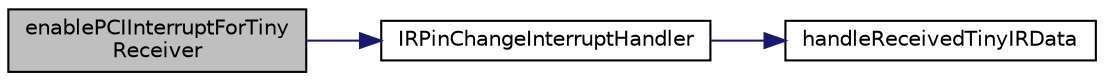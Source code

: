 digraph "enablePCIInterruptForTinyReceiver"
{
 // LATEX_PDF_SIZE
  edge [fontname="Helvetica",fontsize="10",labelfontname="Helvetica",labelfontsize="10"];
  node [fontname="Helvetica",fontsize="10",shape=record];
  rankdir="LR";
  Node1 [label="enablePCIInterruptForTiny\lReceiver",height=0.2,width=0.4,color="black", fillcolor="grey75", style="filled", fontcolor="black",tooltip=" "];
  Node1 -> Node2 [color="midnightblue",fontsize="10",style="solid",fontname="Helvetica"];
  Node2 [label="IRPinChangeInterruptHandler",height=0.2,width=0.4,color="black", fillcolor="white", style="filled",URL="$group___tiny_receiver.html#ga3c3d6703d25dbcc0555823e23eec0e69",tooltip=" "];
  Node2 -> Node3 [color="midnightblue",fontsize="10",style="solid",fontname="Helvetica"];
  Node3 [label="handleReceivedTinyIRData",height=0.2,width=0.4,color="black", fillcolor="white", style="filled",URL="$group___tiny_receiver.html#ga5c751ad19033cb8c209d7253dccf34e7",tooltip=" "];
}
